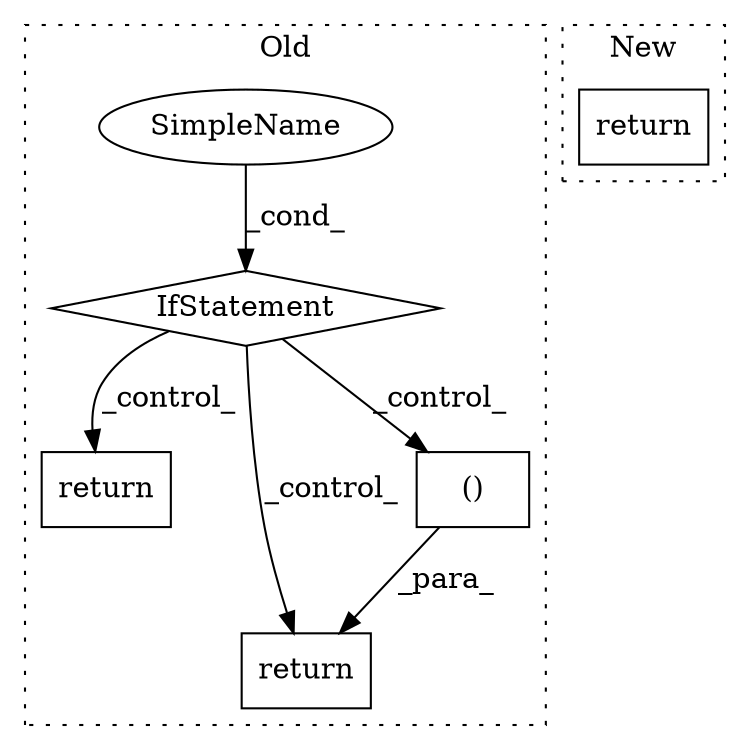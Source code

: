 digraph G {
subgraph cluster0 {
1 [label="IfStatement" a="25" s="1741,1761" l="4,2" shape="diamond"];
3 [label="return" a="41" s="1857" l="14" shape="box"];
4 [label="SimpleName" a="42" s="1745" l="16" shape="ellipse"];
5 [label="return" a="41" s="1773" l="16" shape="box"];
6 [label="()" a="106" s="1789" l="51" shape="box"];
label = "Old";
style="dotted";
}
subgraph cluster1 {
2 [label="return" a="41" s="1946" l="7" shape="box"];
label = "New";
style="dotted";
}
1 -> 3 [label="_control_"];
1 -> 6 [label="_control_"];
1 -> 5 [label="_control_"];
4 -> 1 [label="_cond_"];
6 -> 5 [label="_para_"];
}